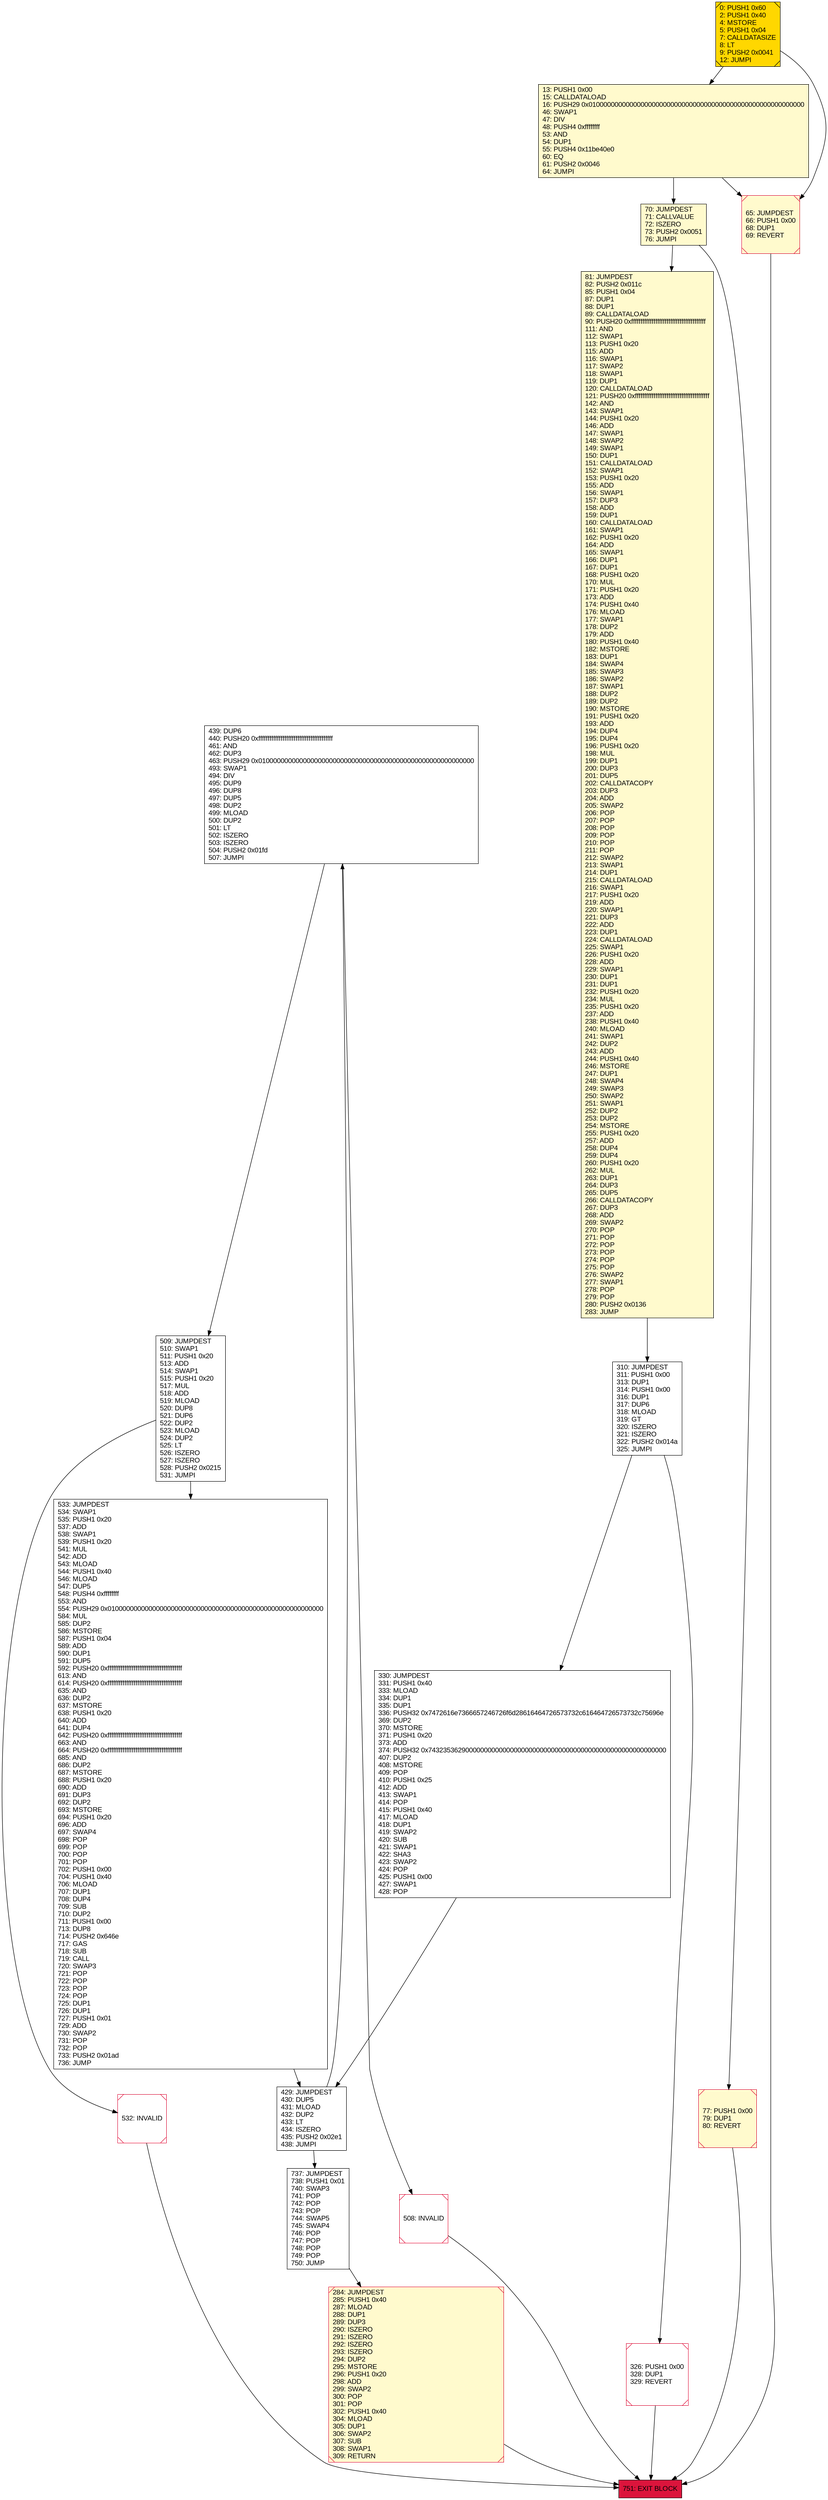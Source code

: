 digraph G {
bgcolor=transparent rankdir=UD;
node [shape=box style=filled color=black fillcolor=white fontname=arial fontcolor=black];
284 [label="284: JUMPDEST\l285: PUSH1 0x40\l287: MLOAD\l288: DUP1\l289: DUP3\l290: ISZERO\l291: ISZERO\l292: ISZERO\l293: ISZERO\l294: DUP2\l295: MSTORE\l296: PUSH1 0x20\l298: ADD\l299: SWAP2\l300: POP\l301: POP\l302: PUSH1 0x40\l304: MLOAD\l305: DUP1\l306: SWAP2\l307: SUB\l308: SWAP1\l309: RETURN\l" fillcolor=lemonchiffon shape=Msquare color=crimson ];
508 [label="508: INVALID\l" shape=Msquare color=crimson ];
65 [label="65: JUMPDEST\l66: PUSH1 0x00\l68: DUP1\l69: REVERT\l" fillcolor=lemonchiffon shape=Msquare color=crimson ];
326 [label="326: PUSH1 0x00\l328: DUP1\l329: REVERT\l" shape=Msquare color=crimson ];
533 [label="533: JUMPDEST\l534: SWAP1\l535: PUSH1 0x20\l537: ADD\l538: SWAP1\l539: PUSH1 0x20\l541: MUL\l542: ADD\l543: MLOAD\l544: PUSH1 0x40\l546: MLOAD\l547: DUP5\l548: PUSH4 0xffffffff\l553: AND\l554: PUSH29 0x0100000000000000000000000000000000000000000000000000000000\l584: MUL\l585: DUP2\l586: MSTORE\l587: PUSH1 0x04\l589: ADD\l590: DUP1\l591: DUP5\l592: PUSH20 0xffffffffffffffffffffffffffffffffffffffff\l613: AND\l614: PUSH20 0xffffffffffffffffffffffffffffffffffffffff\l635: AND\l636: DUP2\l637: MSTORE\l638: PUSH1 0x20\l640: ADD\l641: DUP4\l642: PUSH20 0xffffffffffffffffffffffffffffffffffffffff\l663: AND\l664: PUSH20 0xffffffffffffffffffffffffffffffffffffffff\l685: AND\l686: DUP2\l687: MSTORE\l688: PUSH1 0x20\l690: ADD\l691: DUP3\l692: DUP2\l693: MSTORE\l694: PUSH1 0x20\l696: ADD\l697: SWAP4\l698: POP\l699: POP\l700: POP\l701: POP\l702: PUSH1 0x00\l704: PUSH1 0x40\l706: MLOAD\l707: DUP1\l708: DUP4\l709: SUB\l710: DUP2\l711: PUSH1 0x00\l713: DUP8\l714: PUSH2 0x646e\l717: GAS\l718: SUB\l719: CALL\l720: SWAP3\l721: POP\l722: POP\l723: POP\l724: POP\l725: DUP1\l726: DUP1\l727: PUSH1 0x01\l729: ADD\l730: SWAP2\l731: POP\l732: POP\l733: PUSH2 0x01ad\l736: JUMP\l" ];
310 [label="310: JUMPDEST\l311: PUSH1 0x00\l313: DUP1\l314: PUSH1 0x00\l316: DUP1\l317: DUP6\l318: MLOAD\l319: GT\l320: ISZERO\l321: ISZERO\l322: PUSH2 0x014a\l325: JUMPI\l" ];
532 [label="532: INVALID\l" shape=Msquare color=crimson ];
77 [label="77: PUSH1 0x00\l79: DUP1\l80: REVERT\l" fillcolor=lemonchiffon shape=Msquare color=crimson ];
737 [label="737: JUMPDEST\l738: PUSH1 0x01\l740: SWAP3\l741: POP\l742: POP\l743: POP\l744: SWAP5\l745: SWAP4\l746: POP\l747: POP\l748: POP\l749: POP\l750: JUMP\l" ];
509 [label="509: JUMPDEST\l510: SWAP1\l511: PUSH1 0x20\l513: ADD\l514: SWAP1\l515: PUSH1 0x20\l517: MUL\l518: ADD\l519: MLOAD\l520: DUP8\l521: DUP6\l522: DUP2\l523: MLOAD\l524: DUP2\l525: LT\l526: ISZERO\l527: ISZERO\l528: PUSH2 0x0215\l531: JUMPI\l" ];
751 [label="751: EXIT BLOCK\l" fillcolor=crimson ];
0 [label="0: PUSH1 0x60\l2: PUSH1 0x40\l4: MSTORE\l5: PUSH1 0x04\l7: CALLDATASIZE\l8: LT\l9: PUSH2 0x0041\l12: JUMPI\l" fillcolor=lemonchiffon shape=Msquare fillcolor=gold ];
429 [label="429: JUMPDEST\l430: DUP5\l431: MLOAD\l432: DUP2\l433: LT\l434: ISZERO\l435: PUSH2 0x02e1\l438: JUMPI\l" ];
13 [label="13: PUSH1 0x00\l15: CALLDATALOAD\l16: PUSH29 0x0100000000000000000000000000000000000000000000000000000000\l46: SWAP1\l47: DIV\l48: PUSH4 0xffffffff\l53: AND\l54: DUP1\l55: PUSH4 0x11be40e0\l60: EQ\l61: PUSH2 0x0046\l64: JUMPI\l" fillcolor=lemonchiffon ];
70 [label="70: JUMPDEST\l71: CALLVALUE\l72: ISZERO\l73: PUSH2 0x0051\l76: JUMPI\l" fillcolor=lemonchiffon ];
439 [label="439: DUP6\l440: PUSH20 0xffffffffffffffffffffffffffffffffffffffff\l461: AND\l462: DUP3\l463: PUSH29 0x0100000000000000000000000000000000000000000000000000000000\l493: SWAP1\l494: DIV\l495: DUP9\l496: DUP8\l497: DUP5\l498: DUP2\l499: MLOAD\l500: DUP2\l501: LT\l502: ISZERO\l503: ISZERO\l504: PUSH2 0x01fd\l507: JUMPI\l" ];
330 [label="330: JUMPDEST\l331: PUSH1 0x40\l333: MLOAD\l334: DUP1\l335: DUP1\l336: PUSH32 0x7472616e7366657246726f6d28616464726573732c616464726573732c75696e\l369: DUP2\l370: MSTORE\l371: PUSH1 0x20\l373: ADD\l374: PUSH32 0x7432353629000000000000000000000000000000000000000000000000000000\l407: DUP2\l408: MSTORE\l409: POP\l410: PUSH1 0x25\l412: ADD\l413: SWAP1\l414: POP\l415: PUSH1 0x40\l417: MLOAD\l418: DUP1\l419: SWAP2\l420: SUB\l421: SWAP1\l422: SHA3\l423: SWAP2\l424: POP\l425: PUSH1 0x00\l427: SWAP1\l428: POP\l" ];
81 [label="81: JUMPDEST\l82: PUSH2 0x011c\l85: PUSH1 0x04\l87: DUP1\l88: DUP1\l89: CALLDATALOAD\l90: PUSH20 0xffffffffffffffffffffffffffffffffffffffff\l111: AND\l112: SWAP1\l113: PUSH1 0x20\l115: ADD\l116: SWAP1\l117: SWAP2\l118: SWAP1\l119: DUP1\l120: CALLDATALOAD\l121: PUSH20 0xffffffffffffffffffffffffffffffffffffffff\l142: AND\l143: SWAP1\l144: PUSH1 0x20\l146: ADD\l147: SWAP1\l148: SWAP2\l149: SWAP1\l150: DUP1\l151: CALLDATALOAD\l152: SWAP1\l153: PUSH1 0x20\l155: ADD\l156: SWAP1\l157: DUP3\l158: ADD\l159: DUP1\l160: CALLDATALOAD\l161: SWAP1\l162: PUSH1 0x20\l164: ADD\l165: SWAP1\l166: DUP1\l167: DUP1\l168: PUSH1 0x20\l170: MUL\l171: PUSH1 0x20\l173: ADD\l174: PUSH1 0x40\l176: MLOAD\l177: SWAP1\l178: DUP2\l179: ADD\l180: PUSH1 0x40\l182: MSTORE\l183: DUP1\l184: SWAP4\l185: SWAP3\l186: SWAP2\l187: SWAP1\l188: DUP2\l189: DUP2\l190: MSTORE\l191: PUSH1 0x20\l193: ADD\l194: DUP4\l195: DUP4\l196: PUSH1 0x20\l198: MUL\l199: DUP1\l200: DUP3\l201: DUP5\l202: CALLDATACOPY\l203: DUP3\l204: ADD\l205: SWAP2\l206: POP\l207: POP\l208: POP\l209: POP\l210: POP\l211: POP\l212: SWAP2\l213: SWAP1\l214: DUP1\l215: CALLDATALOAD\l216: SWAP1\l217: PUSH1 0x20\l219: ADD\l220: SWAP1\l221: DUP3\l222: ADD\l223: DUP1\l224: CALLDATALOAD\l225: SWAP1\l226: PUSH1 0x20\l228: ADD\l229: SWAP1\l230: DUP1\l231: DUP1\l232: PUSH1 0x20\l234: MUL\l235: PUSH1 0x20\l237: ADD\l238: PUSH1 0x40\l240: MLOAD\l241: SWAP1\l242: DUP2\l243: ADD\l244: PUSH1 0x40\l246: MSTORE\l247: DUP1\l248: SWAP4\l249: SWAP3\l250: SWAP2\l251: SWAP1\l252: DUP2\l253: DUP2\l254: MSTORE\l255: PUSH1 0x20\l257: ADD\l258: DUP4\l259: DUP4\l260: PUSH1 0x20\l262: MUL\l263: DUP1\l264: DUP3\l265: DUP5\l266: CALLDATACOPY\l267: DUP3\l268: ADD\l269: SWAP2\l270: POP\l271: POP\l272: POP\l273: POP\l274: POP\l275: POP\l276: SWAP2\l277: SWAP1\l278: POP\l279: POP\l280: PUSH2 0x0136\l283: JUMP\l" fillcolor=lemonchiffon ];
13 -> 70;
0 -> 13;
77 -> 751;
532 -> 751;
509 -> 532;
509 -> 533;
70 -> 81;
326 -> 751;
330 -> 429;
65 -> 751;
310 -> 326;
429 -> 439;
508 -> 751;
737 -> 284;
284 -> 751;
0 -> 65;
13 -> 65;
81 -> 310;
310 -> 330;
439 -> 509;
429 -> 737;
70 -> 77;
439 -> 508;
533 -> 429;
}